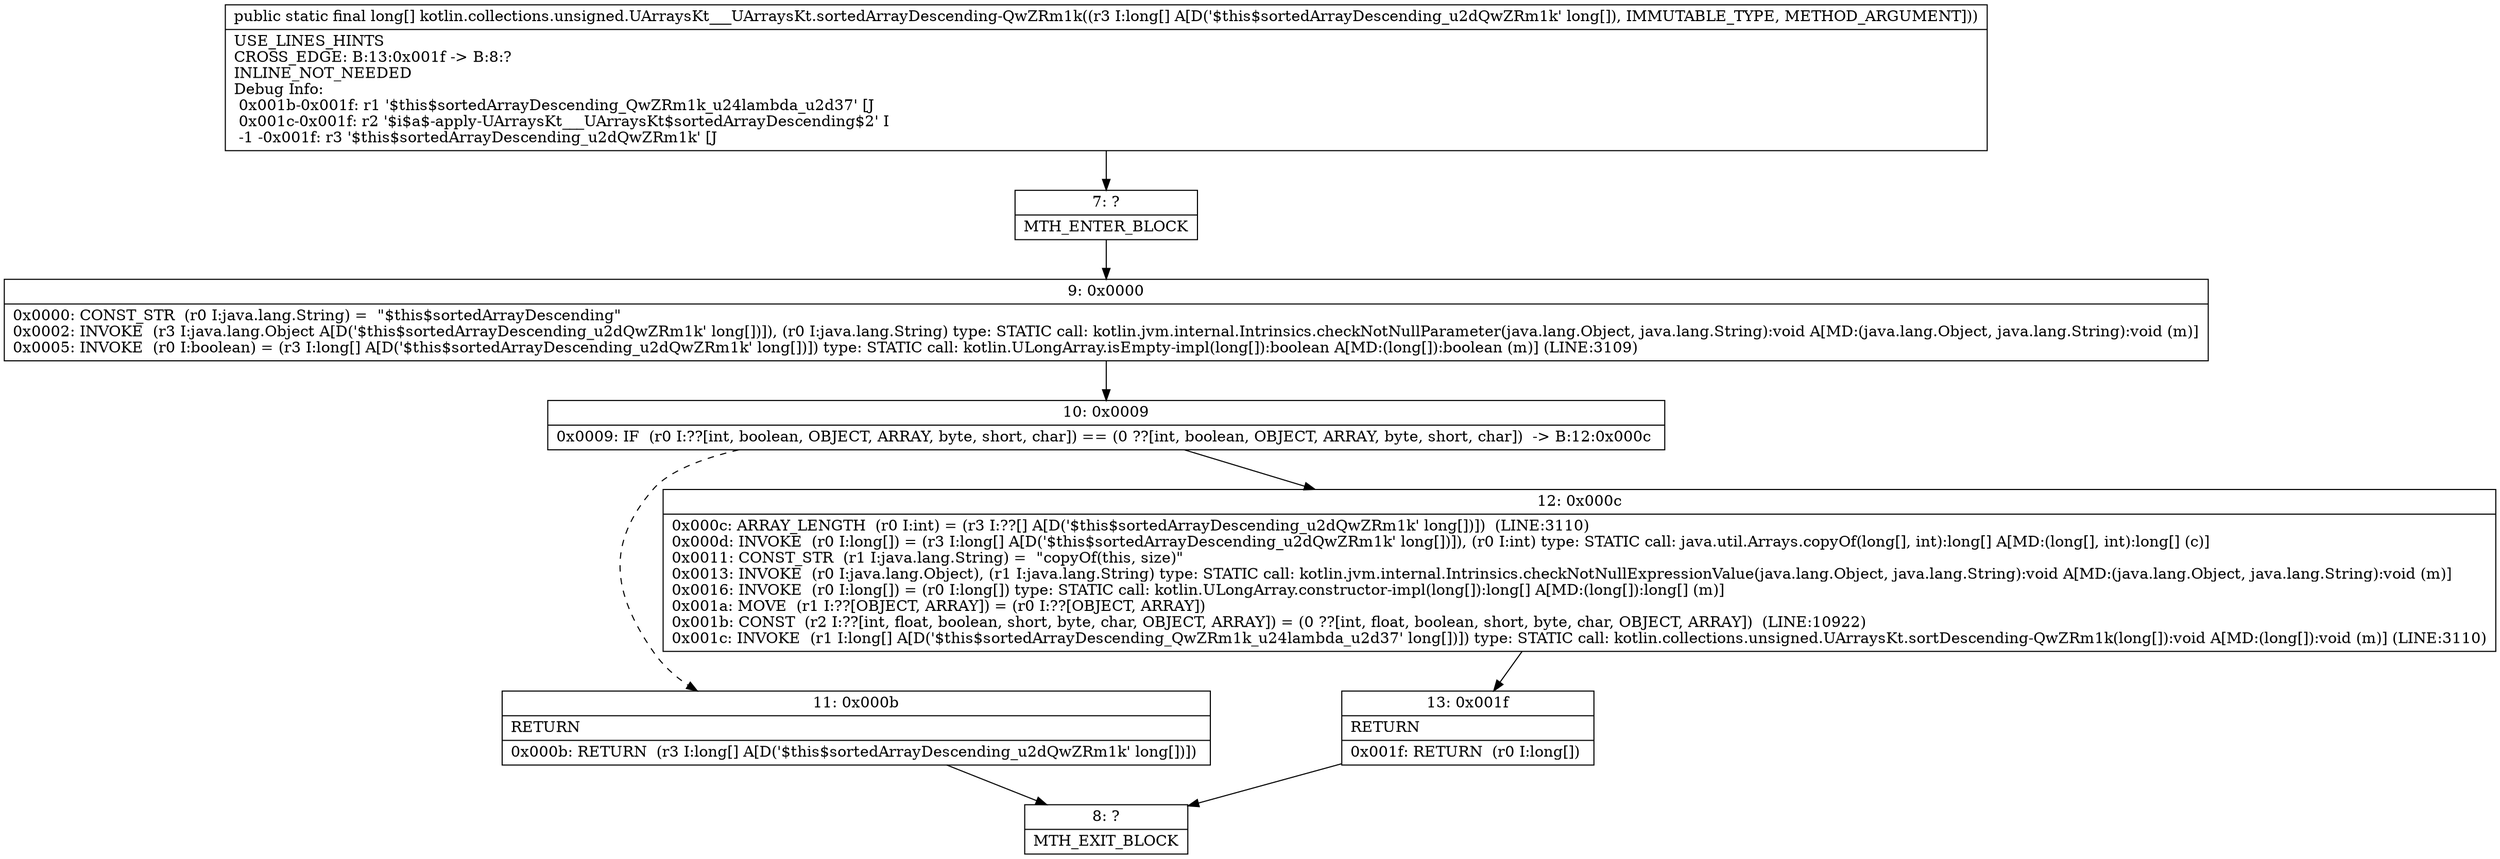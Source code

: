 digraph "CFG forkotlin.collections.unsigned.UArraysKt___UArraysKt.sortedArrayDescending\-QwZRm1k([J)[J" {
Node_7 [shape=record,label="{7\:\ ?|MTH_ENTER_BLOCK\l}"];
Node_9 [shape=record,label="{9\:\ 0x0000|0x0000: CONST_STR  (r0 I:java.lang.String) =  \"$this$sortedArrayDescending\" \l0x0002: INVOKE  (r3 I:java.lang.Object A[D('$this$sortedArrayDescending_u2dQwZRm1k' long[])]), (r0 I:java.lang.String) type: STATIC call: kotlin.jvm.internal.Intrinsics.checkNotNullParameter(java.lang.Object, java.lang.String):void A[MD:(java.lang.Object, java.lang.String):void (m)]\l0x0005: INVOKE  (r0 I:boolean) = (r3 I:long[] A[D('$this$sortedArrayDescending_u2dQwZRm1k' long[])]) type: STATIC call: kotlin.ULongArray.isEmpty\-impl(long[]):boolean A[MD:(long[]):boolean (m)] (LINE:3109)\l}"];
Node_10 [shape=record,label="{10\:\ 0x0009|0x0009: IF  (r0 I:??[int, boolean, OBJECT, ARRAY, byte, short, char]) == (0 ??[int, boolean, OBJECT, ARRAY, byte, short, char])  \-\> B:12:0x000c \l}"];
Node_11 [shape=record,label="{11\:\ 0x000b|RETURN\l|0x000b: RETURN  (r3 I:long[] A[D('$this$sortedArrayDescending_u2dQwZRm1k' long[])]) \l}"];
Node_8 [shape=record,label="{8\:\ ?|MTH_EXIT_BLOCK\l}"];
Node_12 [shape=record,label="{12\:\ 0x000c|0x000c: ARRAY_LENGTH  (r0 I:int) = (r3 I:??[] A[D('$this$sortedArrayDescending_u2dQwZRm1k' long[])])  (LINE:3110)\l0x000d: INVOKE  (r0 I:long[]) = (r3 I:long[] A[D('$this$sortedArrayDescending_u2dQwZRm1k' long[])]), (r0 I:int) type: STATIC call: java.util.Arrays.copyOf(long[], int):long[] A[MD:(long[], int):long[] (c)]\l0x0011: CONST_STR  (r1 I:java.lang.String) =  \"copyOf(this, size)\" \l0x0013: INVOKE  (r0 I:java.lang.Object), (r1 I:java.lang.String) type: STATIC call: kotlin.jvm.internal.Intrinsics.checkNotNullExpressionValue(java.lang.Object, java.lang.String):void A[MD:(java.lang.Object, java.lang.String):void (m)]\l0x0016: INVOKE  (r0 I:long[]) = (r0 I:long[]) type: STATIC call: kotlin.ULongArray.constructor\-impl(long[]):long[] A[MD:(long[]):long[] (m)]\l0x001a: MOVE  (r1 I:??[OBJECT, ARRAY]) = (r0 I:??[OBJECT, ARRAY]) \l0x001b: CONST  (r2 I:??[int, float, boolean, short, byte, char, OBJECT, ARRAY]) = (0 ??[int, float, boolean, short, byte, char, OBJECT, ARRAY])  (LINE:10922)\l0x001c: INVOKE  (r1 I:long[] A[D('$this$sortedArrayDescending_QwZRm1k_u24lambda_u2d37' long[])]) type: STATIC call: kotlin.collections.unsigned.UArraysKt.sortDescending\-QwZRm1k(long[]):void A[MD:(long[]):void (m)] (LINE:3110)\l}"];
Node_13 [shape=record,label="{13\:\ 0x001f|RETURN\l|0x001f: RETURN  (r0 I:long[]) \l}"];
MethodNode[shape=record,label="{public static final long[] kotlin.collections.unsigned.UArraysKt___UArraysKt.sortedArrayDescending\-QwZRm1k((r3 I:long[] A[D('$this$sortedArrayDescending_u2dQwZRm1k' long[]), IMMUTABLE_TYPE, METHOD_ARGUMENT]))  | USE_LINES_HINTS\lCROSS_EDGE: B:13:0x001f \-\> B:8:?\lINLINE_NOT_NEEDED\lDebug Info:\l  0x001b\-0x001f: r1 '$this$sortedArrayDescending_QwZRm1k_u24lambda_u2d37' [J\l  0x001c\-0x001f: r2 '$i$a$\-apply\-UArraysKt___UArraysKt$sortedArrayDescending$2' I\l  \-1 \-0x001f: r3 '$this$sortedArrayDescending_u2dQwZRm1k' [J\l}"];
MethodNode -> Node_7;Node_7 -> Node_9;
Node_9 -> Node_10;
Node_10 -> Node_11[style=dashed];
Node_10 -> Node_12;
Node_11 -> Node_8;
Node_12 -> Node_13;
Node_13 -> Node_8;
}

